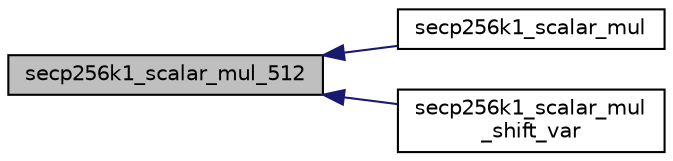 digraph "secp256k1_scalar_mul_512"
{
  edge [fontname="Helvetica",fontsize="10",labelfontname="Helvetica",labelfontsize="10"];
  node [fontname="Helvetica",fontsize="10",shape=record];
  rankdir="LR";
  Node47 [label="secp256k1_scalar_mul_512",height=0.2,width=0.4,color="black", fillcolor="grey75", style="filled", fontcolor="black"];
  Node47 -> Node48 [dir="back",color="midnightblue",fontsize="10",style="solid",fontname="Helvetica"];
  Node48 [label="secp256k1_scalar_mul",height=0.2,width=0.4,color="black", fillcolor="white", style="filled",URL="$dc/db6/scalar__8x32__impl_8h.html#a89db15f705c8eafcd10c08181523acd0"];
  Node47 -> Node49 [dir="back",color="midnightblue",fontsize="10",style="solid",fontname="Helvetica"];
  Node49 [label="secp256k1_scalar_mul\l_shift_var",height=0.2,width=0.4,color="black", fillcolor="white", style="filled",URL="$dc/db6/scalar__8x32__impl_8h.html#a1867b2a6504ecb951d95f14e032bfa38"];
}
